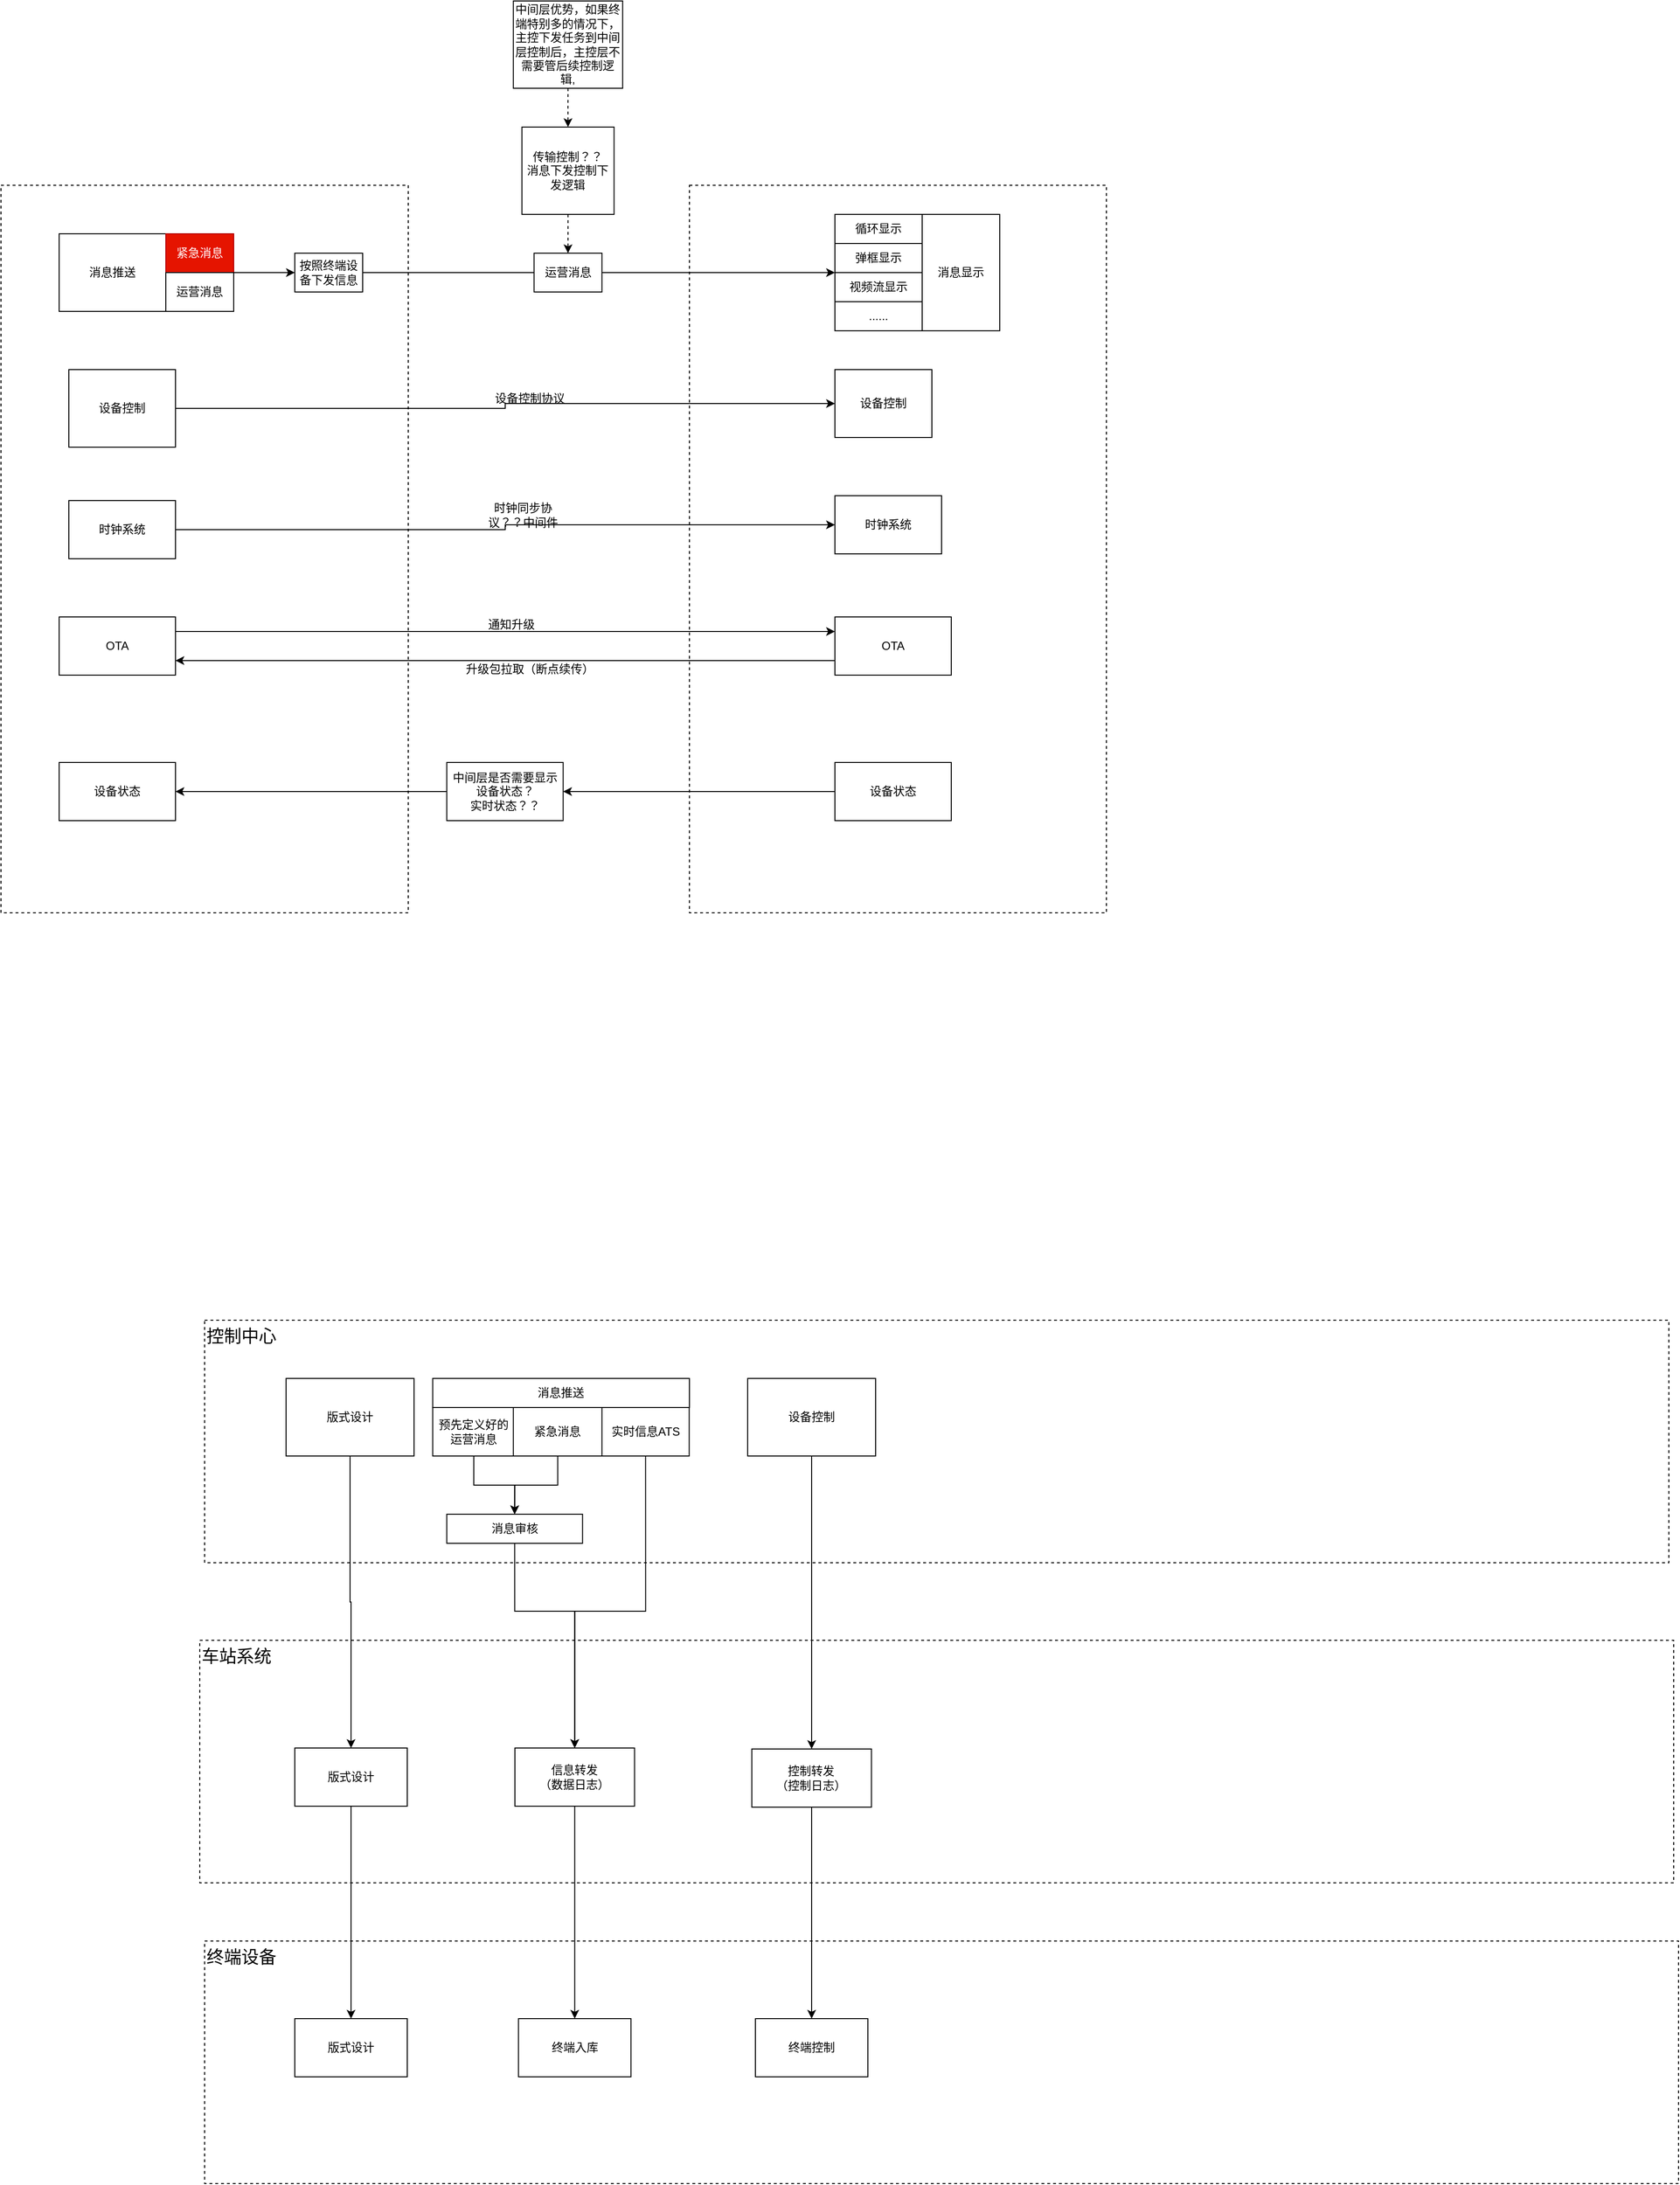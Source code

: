 <mxfile version="21.3.4" type="github">
  <diagram name="第 1 页" id="WxWkG-pKVZrvrhtKARHQ">
    <mxGraphModel dx="1744" dy="2078" grid="1" gridSize="10" guides="1" tooltips="1" connect="1" arrows="1" fold="1" page="1" pageScale="1" pageWidth="827" pageHeight="1169" math="0" shadow="0">
      <root>
        <mxCell id="0" />
        <mxCell id="1" parent="0" />
        <mxCell id="FDIz5WSHnkQEFrHZKm8G-6" value="&lt;font style=&quot;font-size: 18px;&quot;&gt;控制中心&lt;/font&gt;" style="rounded=0;whiteSpace=wrap;html=1;align=left;verticalAlign=top;dashed=1;" vertex="1" parent="1">
          <mxGeometry x="250" y="1210" width="1510" height="250" as="geometry" />
        </mxCell>
        <mxCell id="FDIz5WSHnkQEFrHZKm8G-10" value="&lt;font style=&quot;font-size: 18px;&quot;&gt;终端设备&lt;/font&gt;" style="rounded=0;whiteSpace=wrap;html=1;align=left;verticalAlign=top;dashed=1;" vertex="1" parent="1">
          <mxGeometry x="250" y="1850" width="1520" height="250" as="geometry" />
        </mxCell>
        <mxCell id="FDIz5WSHnkQEFrHZKm8G-11" value="&lt;font style=&quot;font-size: 18px;&quot;&gt;车站系统&lt;/font&gt;" style="rounded=0;whiteSpace=wrap;html=1;align=left;verticalAlign=top;dashed=1;" vertex="1" parent="1">
          <mxGeometry x="245" y="1540" width="1520" height="250" as="geometry" />
        </mxCell>
        <mxCell id="MEf120TzHeJ7vrePYZAw-9" value="" style="rounded=0;whiteSpace=wrap;html=1;dashed=1;" parent="1" vertex="1">
          <mxGeometry x="750" y="40" width="430" height="750" as="geometry" />
        </mxCell>
        <mxCell id="MEf120TzHeJ7vrePYZAw-5" value="" style="rounded=0;whiteSpace=wrap;html=1;dashed=1;" parent="1" vertex="1">
          <mxGeometry x="40" y="40" width="420" height="750" as="geometry" />
        </mxCell>
        <mxCell id="MEf120TzHeJ7vrePYZAw-6" value="消息推送" style="rounded=0;whiteSpace=wrap;html=1;" parent="1" vertex="1">
          <mxGeometry x="100" y="90" width="110" height="80" as="geometry" />
        </mxCell>
        <mxCell id="MEf120TzHeJ7vrePYZAw-10" value="消息显示" style="rounded=0;whiteSpace=wrap;html=1;" parent="1" vertex="1">
          <mxGeometry x="990" y="70" width="80" height="120" as="geometry" />
        </mxCell>
        <mxCell id="MEf120TzHeJ7vrePYZAw-19" style="edgeStyle=orthogonalEdgeStyle;rounded=0;orthogonalLoop=1;jettySize=auto;html=1;exitX=1;exitY=0.25;exitDx=0;exitDy=0;entryX=0;entryY=0.25;entryDx=0;entryDy=0;" parent="1" source="MEf120TzHeJ7vrePYZAw-12" target="MEf120TzHeJ7vrePYZAw-13" edge="1">
          <mxGeometry relative="1" as="geometry" />
        </mxCell>
        <mxCell id="MEf120TzHeJ7vrePYZAw-12" value="OTA" style="rounded=0;whiteSpace=wrap;html=1;" parent="1" vertex="1">
          <mxGeometry x="100" y="485" width="120" height="60" as="geometry" />
        </mxCell>
        <mxCell id="MEf120TzHeJ7vrePYZAw-20" style="edgeStyle=orthogonalEdgeStyle;rounded=0;orthogonalLoop=1;jettySize=auto;html=1;exitX=0;exitY=0.75;exitDx=0;exitDy=0;entryX=1;entryY=0.75;entryDx=0;entryDy=0;" parent="1" source="MEf120TzHeJ7vrePYZAw-13" target="MEf120TzHeJ7vrePYZAw-12" edge="1">
          <mxGeometry relative="1" as="geometry" />
        </mxCell>
        <mxCell id="MEf120TzHeJ7vrePYZAw-13" value="OTA" style="rounded=0;whiteSpace=wrap;html=1;" parent="1" vertex="1">
          <mxGeometry x="900" y="485" width="120" height="60" as="geometry" />
        </mxCell>
        <mxCell id="MEf120TzHeJ7vrePYZAw-17" value="升级包拉取（断点续传）" style="text;html=1;align=center;verticalAlign=middle;resizable=0;points=[];autosize=1;strokeColor=none;fillColor=none;" parent="1" vertex="1">
          <mxGeometry x="504.75" y="524" width="160" height="30" as="geometry" />
        </mxCell>
        <mxCell id="MEf120TzHeJ7vrePYZAw-18" value="通知升级" style="text;html=1;align=center;verticalAlign=middle;resizable=0;points=[];autosize=1;strokeColor=none;fillColor=none;" parent="1" vertex="1">
          <mxGeometry x="531.25" y="478" width="70" height="30" as="geometry" />
        </mxCell>
        <mxCell id="MEf120TzHeJ7vrePYZAw-23" value="紧急消息" style="rounded=0;whiteSpace=wrap;html=1;fillColor=#e51400;fontColor=#ffffff;strokeColor=#B20000;" parent="1" vertex="1">
          <mxGeometry x="210" y="90" width="70" height="40" as="geometry" />
        </mxCell>
        <mxCell id="MEf120TzHeJ7vrePYZAw-43" style="edgeStyle=orthogonalEdgeStyle;rounded=0;orthogonalLoop=1;jettySize=auto;html=1;exitX=1;exitY=0;exitDx=0;exitDy=0;entryX=0;entryY=0.5;entryDx=0;entryDy=0;" parent="1" source="MEf120TzHeJ7vrePYZAw-24" target="MEf120TzHeJ7vrePYZAw-41" edge="1">
          <mxGeometry relative="1" as="geometry">
            <Array as="points">
              <mxPoint x="310" y="130" />
              <mxPoint x="310" y="130" />
            </Array>
          </mxGeometry>
        </mxCell>
        <mxCell id="MEf120TzHeJ7vrePYZAw-24" value="运营消息" style="rounded=0;whiteSpace=wrap;html=1;" parent="1" vertex="1">
          <mxGeometry x="210" y="130" width="70" height="40" as="geometry" />
        </mxCell>
        <mxCell id="MEf120TzHeJ7vrePYZAw-25" value="循环显示" style="rounded=0;whiteSpace=wrap;html=1;" parent="1" vertex="1">
          <mxGeometry x="900" y="70" width="90" height="30" as="geometry" />
        </mxCell>
        <mxCell id="MEf120TzHeJ7vrePYZAw-26" value="弹框显示" style="rounded=0;whiteSpace=wrap;html=1;" parent="1" vertex="1">
          <mxGeometry x="900" y="100" width="90" height="30" as="geometry" />
        </mxCell>
        <mxCell id="MEf120TzHeJ7vrePYZAw-27" value="视频流显示" style="rounded=0;whiteSpace=wrap;html=1;" parent="1" vertex="1">
          <mxGeometry x="900" y="130" width="90" height="30" as="geometry" />
        </mxCell>
        <mxCell id="MEf120TzHeJ7vrePYZAw-29" value="......" style="rounded=0;whiteSpace=wrap;html=1;" parent="1" vertex="1">
          <mxGeometry x="900" y="160" width="90" height="30" as="geometry" />
        </mxCell>
        <mxCell id="MEf120TzHeJ7vrePYZAw-34" style="edgeStyle=orthogonalEdgeStyle;rounded=0;orthogonalLoop=1;jettySize=auto;html=1;exitX=1;exitY=0.5;exitDx=0;exitDy=0;" parent="1" source="MEf120TzHeJ7vrePYZAw-30" target="MEf120TzHeJ7vrePYZAw-31" edge="1">
          <mxGeometry relative="1" as="geometry" />
        </mxCell>
        <mxCell id="MEf120TzHeJ7vrePYZAw-30" value="设备控制" style="rounded=0;whiteSpace=wrap;html=1;" parent="1" vertex="1">
          <mxGeometry x="110" y="230" width="110" height="80" as="geometry" />
        </mxCell>
        <mxCell id="MEf120TzHeJ7vrePYZAw-31" value="设备控制" style="rounded=0;whiteSpace=wrap;html=1;" parent="1" vertex="1">
          <mxGeometry x="900" y="230" width="100" height="70" as="geometry" />
        </mxCell>
        <mxCell id="MEf120TzHeJ7vrePYZAw-36" value="设备控制协议" style="text;html=1;strokeColor=none;fillColor=none;align=center;verticalAlign=middle;whiteSpace=wrap;rounded=0;" parent="1" vertex="1">
          <mxGeometry x="543.5" y="245" width="82.5" height="30" as="geometry" />
        </mxCell>
        <mxCell id="MEf120TzHeJ7vrePYZAw-45" style="edgeStyle=orthogonalEdgeStyle;rounded=0;orthogonalLoop=1;jettySize=auto;html=1;exitX=1;exitY=0.5;exitDx=0;exitDy=0;entryX=0;entryY=0.5;entryDx=0;entryDy=0;" parent="1" source="MEf120TzHeJ7vrePYZAw-37" target="MEf120TzHeJ7vrePYZAw-38" edge="1">
          <mxGeometry relative="1" as="geometry" />
        </mxCell>
        <mxCell id="MEf120TzHeJ7vrePYZAw-37" value="时钟系统" style="rounded=0;whiteSpace=wrap;html=1;" parent="1" vertex="1">
          <mxGeometry x="110" y="365" width="110" height="60" as="geometry" />
        </mxCell>
        <mxCell id="MEf120TzHeJ7vrePYZAw-38" value="时钟系统" style="rounded=0;whiteSpace=wrap;html=1;" parent="1" vertex="1">
          <mxGeometry x="900" y="360" width="110" height="60" as="geometry" />
        </mxCell>
        <mxCell id="MEf120TzHeJ7vrePYZAw-44" style="edgeStyle=orthogonalEdgeStyle;rounded=0;orthogonalLoop=1;jettySize=auto;html=1;exitX=1;exitY=0.5;exitDx=0;exitDy=0;" parent="1" source="MEf120TzHeJ7vrePYZAw-41" edge="1">
          <mxGeometry relative="1" as="geometry">
            <mxPoint x="900" y="130" as="targetPoint" />
            <Array as="points">
              <mxPoint x="900" y="130" />
            </Array>
          </mxGeometry>
        </mxCell>
        <mxCell id="MEf120TzHeJ7vrePYZAw-41" value="按照终端设备下发信息" style="rounded=0;whiteSpace=wrap;html=1;" parent="1" vertex="1">
          <mxGeometry x="343" y="110" width="70" height="40" as="geometry" />
        </mxCell>
        <mxCell id="MEf120TzHeJ7vrePYZAw-46" value="时钟同步协议？？中间件" style="text;html=1;strokeColor=none;fillColor=none;align=center;verticalAlign=middle;whiteSpace=wrap;rounded=0;" parent="1" vertex="1">
          <mxGeometry x="537.25" y="365" width="82.5" height="30" as="geometry" />
        </mxCell>
        <mxCell id="MEf120TzHeJ7vrePYZAw-47" value="中间层优势，如果终端特别多的情况下，主控下发任务到中间层控制后，主控层不需要管后续控制逻辑," style="rounded=0;whiteSpace=wrap;html=1;" parent="1" vertex="1">
          <mxGeometry x="568.37" y="-150" width="112.75" height="90" as="geometry" />
        </mxCell>
        <mxCell id="MEf120TzHeJ7vrePYZAw-51" value="" style="edgeStyle=orthogonalEdgeStyle;rounded=0;orthogonalLoop=1;jettySize=auto;html=1;exitX=0.5;exitY=1;exitDx=0;exitDy=0;entryX=0.5;entryY=0;entryDx=0;entryDy=0;dashed=1;" parent="1" source="MEf120TzHeJ7vrePYZAw-33" target="MEf120TzHeJ7vrePYZAw-50" edge="1">
          <mxGeometry relative="1" as="geometry">
            <mxPoint x="631" y="-40" as="sourcePoint" />
            <mxPoint x="664" y="770" as="targetPoint" />
          </mxGeometry>
        </mxCell>
        <mxCell id="MEf120TzHeJ7vrePYZAw-50" value="运营消息" style="rounded=0;whiteSpace=wrap;html=1;" parent="1" vertex="1">
          <mxGeometry x="589.75" y="110" width="70" height="40" as="geometry" />
        </mxCell>
        <mxCell id="MEf120TzHeJ7vrePYZAw-52" value="" style="edgeStyle=orthogonalEdgeStyle;rounded=0;orthogonalLoop=1;jettySize=auto;html=1;exitX=0.5;exitY=1;exitDx=0;exitDy=0;entryX=0.5;entryY=0;entryDx=0;entryDy=0;dashed=1;" parent="1" source="MEf120TzHeJ7vrePYZAw-47" target="MEf120TzHeJ7vrePYZAw-33" edge="1">
          <mxGeometry relative="1" as="geometry">
            <mxPoint x="631" y="-40" as="sourcePoint" />
            <mxPoint x="625" y="110" as="targetPoint" />
          </mxGeometry>
        </mxCell>
        <mxCell id="MEf120TzHeJ7vrePYZAw-33" value="传输控制？？&lt;br&gt;消息下发控制下发逻辑" style="rounded=0;whiteSpace=wrap;html=1;" parent="1" vertex="1">
          <mxGeometry x="577.25" y="-20" width="95" height="90" as="geometry" />
        </mxCell>
        <mxCell id="FDIz5WSHnkQEFrHZKm8G-4" style="edgeStyle=orthogonalEdgeStyle;rounded=0;orthogonalLoop=1;jettySize=auto;html=1;exitX=0;exitY=0.5;exitDx=0;exitDy=0;" edge="1" parent="1" source="FDIz5WSHnkQEFrHZKm8G-1" target="FDIz5WSHnkQEFrHZKm8G-3">
          <mxGeometry relative="1" as="geometry" />
        </mxCell>
        <mxCell id="FDIz5WSHnkQEFrHZKm8G-1" value="设备状态" style="rounded=0;whiteSpace=wrap;html=1;" vertex="1" parent="1">
          <mxGeometry x="900" y="635" width="120" height="60" as="geometry" />
        </mxCell>
        <mxCell id="FDIz5WSHnkQEFrHZKm8G-2" value="设备状态" style="rounded=0;whiteSpace=wrap;html=1;" vertex="1" parent="1">
          <mxGeometry x="100" y="635" width="120" height="60" as="geometry" />
        </mxCell>
        <mxCell id="FDIz5WSHnkQEFrHZKm8G-5" style="edgeStyle=orthogonalEdgeStyle;rounded=0;orthogonalLoop=1;jettySize=auto;html=1;exitX=0;exitY=0.5;exitDx=0;exitDy=0;entryX=1;entryY=0.5;entryDx=0;entryDy=0;" edge="1" parent="1" source="FDIz5WSHnkQEFrHZKm8G-3" target="FDIz5WSHnkQEFrHZKm8G-2">
          <mxGeometry relative="1" as="geometry" />
        </mxCell>
        <mxCell id="FDIz5WSHnkQEFrHZKm8G-3" value="中间层是否需要显示设备状态？&lt;br&gt;实时状态？？" style="rounded=0;whiteSpace=wrap;html=1;" vertex="1" parent="1">
          <mxGeometry x="499.75" y="635" width="120" height="60" as="geometry" />
        </mxCell>
        <mxCell id="FDIz5WSHnkQEFrHZKm8G-16" style="edgeStyle=orthogonalEdgeStyle;rounded=0;orthogonalLoop=1;jettySize=auto;html=1;exitX=0.5;exitY=1;exitDx=0;exitDy=0;entryX=0.5;entryY=0;entryDx=0;entryDy=0;" edge="1" parent="1" source="FDIz5WSHnkQEFrHZKm8G-12" target="FDIz5WSHnkQEFrHZKm8G-13">
          <mxGeometry relative="1" as="geometry" />
        </mxCell>
        <mxCell id="FDIz5WSHnkQEFrHZKm8G-12" value="版式设计" style="rounded=0;whiteSpace=wrap;html=1;" vertex="1" parent="1">
          <mxGeometry x="334" y="1270" width="132" height="80" as="geometry" />
        </mxCell>
        <mxCell id="FDIz5WSHnkQEFrHZKm8G-17" style="edgeStyle=orthogonalEdgeStyle;rounded=0;orthogonalLoop=1;jettySize=auto;html=1;exitX=0.5;exitY=1;exitDx=0;exitDy=0;entryX=0.5;entryY=0;entryDx=0;entryDy=0;" edge="1" parent="1" source="FDIz5WSHnkQEFrHZKm8G-13" target="FDIz5WSHnkQEFrHZKm8G-15">
          <mxGeometry relative="1" as="geometry" />
        </mxCell>
        <mxCell id="FDIz5WSHnkQEFrHZKm8G-13" value="版式设计" style="rounded=0;whiteSpace=wrap;html=1;" vertex="1" parent="1">
          <mxGeometry x="343" y="1651" width="116" height="60" as="geometry" />
        </mxCell>
        <mxCell id="FDIz5WSHnkQEFrHZKm8G-15" value="版式设计" style="rounded=0;whiteSpace=wrap;html=1;" vertex="1" parent="1">
          <mxGeometry x="343" y="1930" width="116" height="60" as="geometry" />
        </mxCell>
        <mxCell id="FDIz5WSHnkQEFrHZKm8G-18" value="消息推送" style="rounded=0;whiteSpace=wrap;html=1;" vertex="1" parent="1">
          <mxGeometry x="485.25" y="1270" width="264.75" height="30" as="geometry" />
        </mxCell>
        <mxCell id="FDIz5WSHnkQEFrHZKm8G-23" style="edgeStyle=orthogonalEdgeStyle;rounded=0;orthogonalLoop=1;jettySize=auto;html=1;exitX=0.5;exitY=1;exitDx=0;exitDy=0;entryX=0.5;entryY=0;entryDx=0;entryDy=0;" edge="1" parent="1" source="FDIz5WSHnkQEFrHZKm8G-19" target="FDIz5WSHnkQEFrHZKm8G-21">
          <mxGeometry relative="1" as="geometry" />
        </mxCell>
        <mxCell id="FDIz5WSHnkQEFrHZKm8G-19" value="预先定义好的运营消息" style="rounded=0;whiteSpace=wrap;html=1;" vertex="1" parent="1">
          <mxGeometry x="485.25" y="1300" width="84.75" height="50" as="geometry" />
        </mxCell>
        <mxCell id="FDIz5WSHnkQEFrHZKm8G-24" style="edgeStyle=orthogonalEdgeStyle;rounded=0;orthogonalLoop=1;jettySize=auto;html=1;exitX=0.5;exitY=1;exitDx=0;exitDy=0;entryX=0.5;entryY=0;entryDx=0;entryDy=0;" edge="1" parent="1" source="FDIz5WSHnkQEFrHZKm8G-20" target="FDIz5WSHnkQEFrHZKm8G-21">
          <mxGeometry relative="1" as="geometry" />
        </mxCell>
        <mxCell id="FDIz5WSHnkQEFrHZKm8G-20" value="紧急消息" style="rounded=0;whiteSpace=wrap;html=1;" vertex="1" parent="1">
          <mxGeometry x="568.37" y="1300" width="91.63" height="50" as="geometry" />
        </mxCell>
        <mxCell id="FDIz5WSHnkQEFrHZKm8G-26" style="edgeStyle=orthogonalEdgeStyle;rounded=0;orthogonalLoop=1;jettySize=auto;html=1;exitX=0.5;exitY=1;exitDx=0;exitDy=0;entryX=0.5;entryY=0;entryDx=0;entryDy=0;" edge="1" parent="1" source="FDIz5WSHnkQEFrHZKm8G-21" target="FDIz5WSHnkQEFrHZKm8G-27">
          <mxGeometry relative="1" as="geometry">
            <mxPoint x="569.75" y="1590" as="targetPoint" />
            <Array as="points">
              <mxPoint x="570" y="1510" />
              <mxPoint x="632" y="1510" />
            </Array>
          </mxGeometry>
        </mxCell>
        <mxCell id="FDIz5WSHnkQEFrHZKm8G-21" value="消息审核" style="rounded=0;whiteSpace=wrap;html=1;" vertex="1" parent="1">
          <mxGeometry x="499.75" y="1410" width="140" height="30" as="geometry" />
        </mxCell>
        <mxCell id="FDIz5WSHnkQEFrHZKm8G-28" style="edgeStyle=orthogonalEdgeStyle;rounded=0;orthogonalLoop=1;jettySize=auto;html=1;exitX=0.5;exitY=1;exitDx=0;exitDy=0;entryX=0.5;entryY=0;entryDx=0;entryDy=0;" edge="1" parent="1" source="FDIz5WSHnkQEFrHZKm8G-22" target="FDIz5WSHnkQEFrHZKm8G-27">
          <mxGeometry relative="1" as="geometry">
            <Array as="points">
              <mxPoint x="705" y="1510" />
              <mxPoint x="632" y="1510" />
            </Array>
          </mxGeometry>
        </mxCell>
        <mxCell id="FDIz5WSHnkQEFrHZKm8G-22" value="实时信息ATS" style="rounded=0;whiteSpace=wrap;html=1;" vertex="1" parent="1">
          <mxGeometry x="659.75" y="1300" width="90" height="50" as="geometry" />
        </mxCell>
        <mxCell id="FDIz5WSHnkQEFrHZKm8G-30" style="edgeStyle=orthogonalEdgeStyle;rounded=0;orthogonalLoop=1;jettySize=auto;html=1;exitX=0.5;exitY=1;exitDx=0;exitDy=0;entryX=0.5;entryY=0;entryDx=0;entryDy=0;" edge="1" parent="1" source="FDIz5WSHnkQEFrHZKm8G-27" target="FDIz5WSHnkQEFrHZKm8G-29">
          <mxGeometry relative="1" as="geometry" />
        </mxCell>
        <mxCell id="FDIz5WSHnkQEFrHZKm8G-27" value="信息转发&lt;br&gt;（数据日志）" style="rounded=0;whiteSpace=wrap;html=1;" vertex="1" parent="1">
          <mxGeometry x="570" y="1651" width="123.37" height="60" as="geometry" />
        </mxCell>
        <mxCell id="FDIz5WSHnkQEFrHZKm8G-29" value="终端入库" style="rounded=0;whiteSpace=wrap;html=1;" vertex="1" parent="1">
          <mxGeometry x="573.69" y="1930" width="116" height="60" as="geometry" />
        </mxCell>
        <mxCell id="FDIz5WSHnkQEFrHZKm8G-34" style="edgeStyle=orthogonalEdgeStyle;rounded=0;orthogonalLoop=1;jettySize=auto;html=1;exitX=0.5;exitY=1;exitDx=0;exitDy=0;entryX=0.5;entryY=0;entryDx=0;entryDy=0;" edge="1" parent="1" source="FDIz5WSHnkQEFrHZKm8G-31" target="FDIz5WSHnkQEFrHZKm8G-33">
          <mxGeometry relative="1" as="geometry" />
        </mxCell>
        <mxCell id="FDIz5WSHnkQEFrHZKm8G-31" value="设备控制" style="rounded=0;whiteSpace=wrap;html=1;" vertex="1" parent="1">
          <mxGeometry x="810" y="1270" width="132" height="80" as="geometry" />
        </mxCell>
        <mxCell id="FDIz5WSHnkQEFrHZKm8G-36" style="edgeStyle=orthogonalEdgeStyle;rounded=0;orthogonalLoop=1;jettySize=auto;html=1;exitX=0.5;exitY=1;exitDx=0;exitDy=0;entryX=0.5;entryY=0;entryDx=0;entryDy=0;" edge="1" parent="1" source="FDIz5WSHnkQEFrHZKm8G-33" target="FDIz5WSHnkQEFrHZKm8G-35">
          <mxGeometry relative="1" as="geometry" />
        </mxCell>
        <mxCell id="FDIz5WSHnkQEFrHZKm8G-33" value="控制转发&lt;br&gt;（控制日志）" style="rounded=0;whiteSpace=wrap;html=1;" vertex="1" parent="1">
          <mxGeometry x="814.32" y="1652" width="123.37" height="60" as="geometry" />
        </mxCell>
        <mxCell id="FDIz5WSHnkQEFrHZKm8G-35" value="终端控制" style="rounded=0;whiteSpace=wrap;html=1;" vertex="1" parent="1">
          <mxGeometry x="818" y="1930" width="116" height="60" as="geometry" />
        </mxCell>
      </root>
    </mxGraphModel>
  </diagram>
</mxfile>
